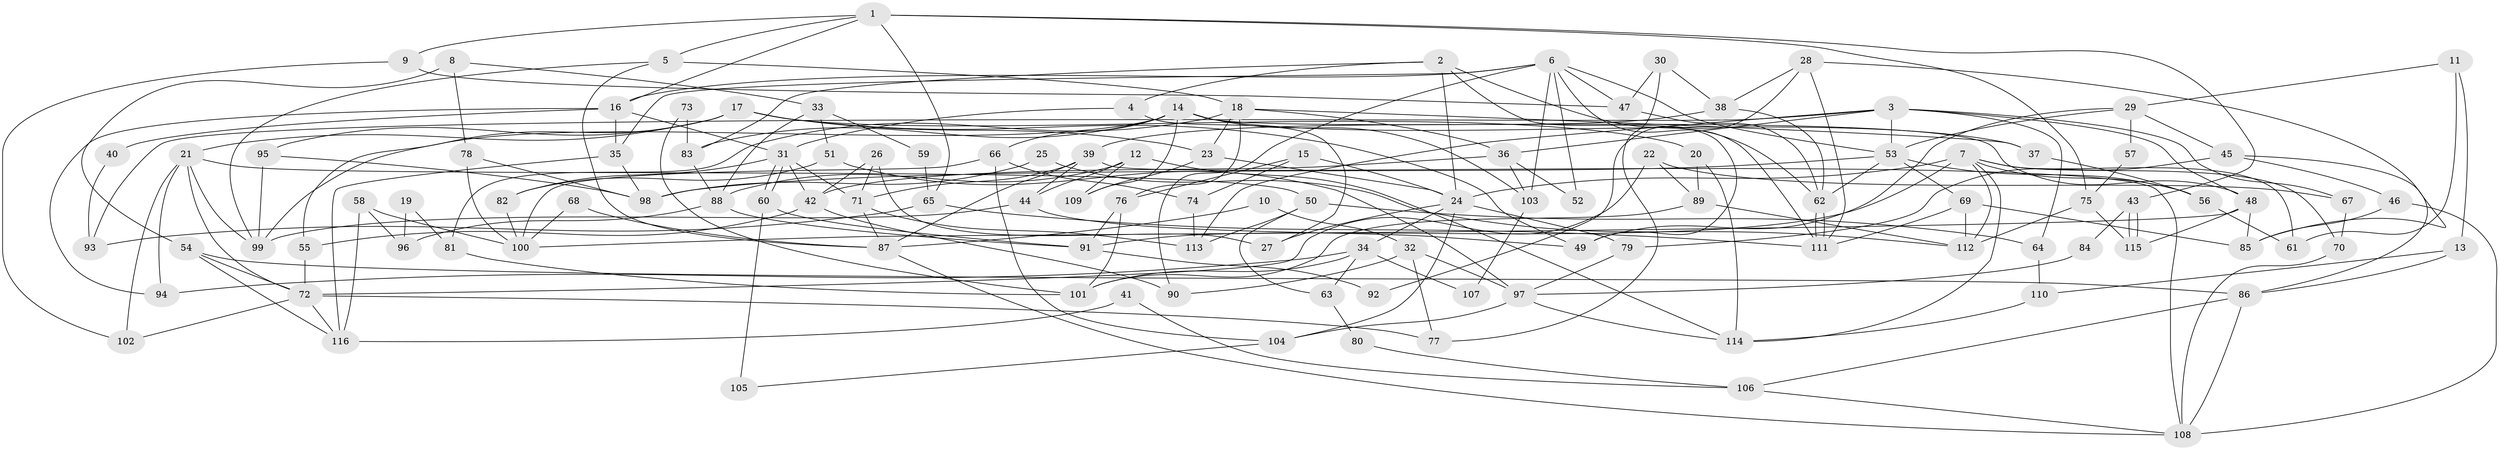 // Generated by graph-tools (version 1.1) at 2025/50/03/09/25 03:50:14]
// undirected, 116 vertices, 232 edges
graph export_dot {
graph [start="1"]
  node [color=gray90,style=filled];
  1;
  2;
  3;
  4;
  5;
  6;
  7;
  8;
  9;
  10;
  11;
  12;
  13;
  14;
  15;
  16;
  17;
  18;
  19;
  20;
  21;
  22;
  23;
  24;
  25;
  26;
  27;
  28;
  29;
  30;
  31;
  32;
  33;
  34;
  35;
  36;
  37;
  38;
  39;
  40;
  41;
  42;
  43;
  44;
  45;
  46;
  47;
  48;
  49;
  50;
  51;
  52;
  53;
  54;
  55;
  56;
  57;
  58;
  59;
  60;
  61;
  62;
  63;
  64;
  65;
  66;
  67;
  68;
  69;
  70;
  71;
  72;
  73;
  74;
  75;
  76;
  77;
  78;
  79;
  80;
  81;
  82;
  83;
  84;
  85;
  86;
  87;
  88;
  89;
  90;
  91;
  92;
  93;
  94;
  95;
  96;
  97;
  98;
  99;
  100;
  101;
  102;
  103;
  104;
  105;
  106;
  107;
  108;
  109;
  110;
  111;
  112;
  113;
  114;
  115;
  116;
  1 -- 75;
  1 -- 5;
  1 -- 9;
  1 -- 16;
  1 -- 43;
  1 -- 65;
  2 -- 62;
  2 -- 83;
  2 -- 4;
  2 -- 24;
  2 -- 49;
  3 -- 48;
  3 -- 53;
  3 -- 36;
  3 -- 64;
  3 -- 67;
  3 -- 93;
  3 -- 113;
  4 -- 31;
  4 -- 27;
  5 -- 18;
  5 -- 87;
  5 -- 99;
  6 -- 90;
  6 -- 16;
  6 -- 35;
  6 -- 47;
  6 -- 52;
  6 -- 53;
  6 -- 103;
  6 -- 111;
  7 -- 56;
  7 -- 112;
  7 -- 24;
  7 -- 61;
  7 -- 70;
  7 -- 91;
  7 -- 114;
  8 -- 54;
  8 -- 78;
  8 -- 33;
  9 -- 47;
  9 -- 102;
  10 -- 87;
  10 -- 32;
  11 -- 61;
  11 -- 13;
  11 -- 29;
  12 -- 44;
  12 -- 114;
  12 -- 88;
  12 -- 109;
  13 -- 86;
  13 -- 110;
  14 -- 48;
  14 -- 103;
  14 -- 37;
  14 -- 66;
  14 -- 83;
  14 -- 99;
  14 -- 109;
  15 -- 24;
  15 -- 74;
  15 -- 76;
  16 -- 31;
  16 -- 35;
  16 -- 40;
  16 -- 94;
  17 -- 49;
  17 -- 23;
  17 -- 20;
  17 -- 21;
  17 -- 55;
  17 -- 95;
  18 -- 36;
  18 -- 23;
  18 -- 37;
  18 -- 76;
  18 -- 81;
  19 -- 96;
  19 -- 81;
  20 -- 89;
  20 -- 114;
  21 -- 99;
  21 -- 50;
  21 -- 72;
  21 -- 94;
  21 -- 102;
  22 -- 72;
  22 -- 67;
  22 -- 89;
  23 -- 24;
  23 -- 109;
  24 -- 27;
  24 -- 34;
  24 -- 79;
  24 -- 104;
  25 -- 112;
  25 -- 98;
  26 -- 71;
  26 -- 27;
  26 -- 42;
  28 -- 111;
  28 -- 38;
  28 -- 85;
  28 -- 92;
  29 -- 53;
  29 -- 45;
  29 -- 49;
  29 -- 57;
  30 -- 47;
  30 -- 38;
  30 -- 77;
  31 -- 60;
  31 -- 60;
  31 -- 42;
  31 -- 71;
  31 -- 82;
  32 -- 97;
  32 -- 77;
  32 -- 90;
  33 -- 88;
  33 -- 51;
  33 -- 59;
  34 -- 94;
  34 -- 63;
  34 -- 101;
  34 -- 107;
  35 -- 98;
  35 -- 116;
  36 -- 42;
  36 -- 52;
  36 -- 103;
  37 -- 56;
  38 -- 39;
  38 -- 62;
  39 -- 87;
  39 -- 44;
  39 -- 71;
  39 -- 108;
  40 -- 93;
  41 -- 106;
  41 -- 116;
  42 -- 55;
  42 -- 90;
  43 -- 115;
  43 -- 115;
  43 -- 84;
  44 -- 49;
  44 -- 99;
  45 -- 46;
  45 -- 79;
  45 -- 86;
  46 -- 108;
  46 -- 85;
  47 -- 62;
  48 -- 100;
  48 -- 85;
  48 -- 115;
  50 -- 113;
  50 -- 63;
  50 -- 64;
  51 -- 97;
  51 -- 82;
  53 -- 98;
  53 -- 56;
  53 -- 62;
  53 -- 69;
  54 -- 72;
  54 -- 116;
  54 -- 86;
  55 -- 72;
  56 -- 61;
  57 -- 75;
  58 -- 116;
  58 -- 100;
  58 -- 96;
  59 -- 65;
  60 -- 91;
  60 -- 105;
  62 -- 111;
  62 -- 111;
  63 -- 80;
  64 -- 110;
  65 -- 111;
  65 -- 93;
  66 -- 104;
  66 -- 74;
  66 -- 100;
  67 -- 70;
  68 -- 100;
  68 -- 87;
  69 -- 111;
  69 -- 85;
  69 -- 112;
  70 -- 108;
  71 -- 87;
  71 -- 113;
  72 -- 102;
  72 -- 77;
  72 -- 116;
  73 -- 101;
  73 -- 83;
  74 -- 113;
  75 -- 115;
  75 -- 112;
  76 -- 91;
  76 -- 101;
  78 -- 98;
  78 -- 100;
  79 -- 97;
  80 -- 106;
  81 -- 101;
  82 -- 100;
  83 -- 88;
  84 -- 97;
  86 -- 106;
  86 -- 108;
  87 -- 108;
  88 -- 91;
  88 -- 96;
  89 -- 101;
  89 -- 112;
  91 -- 92;
  95 -- 99;
  95 -- 98;
  97 -- 114;
  97 -- 104;
  103 -- 107;
  104 -- 105;
  106 -- 108;
  110 -- 114;
}

